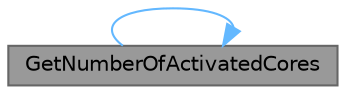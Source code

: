 digraph "GetNumberOfActivatedCores"
{
 // LATEX_PDF_SIZE
  bgcolor="transparent";
  edge [fontname=Helvetica,fontsize=10,labelfontname=Helvetica,labelfontsize=10];
  node [fontname=Helvetica,fontsize=10,shape=box,height=0.2,width=0.4];
  rankdir="RL";
  Node1 [id="Node000001",label="GetNumberOfActivatedCores",height=0.2,width=0.4,color="gray40", fillcolor="grey60", style="filled", fontcolor="black",tooltip="Returns the number of cores."];
  Node1 -> Node1 [id="edge1_Node000001_Node000001",dir="back",color="steelblue1",style="solid",tooltip=" "];
}
